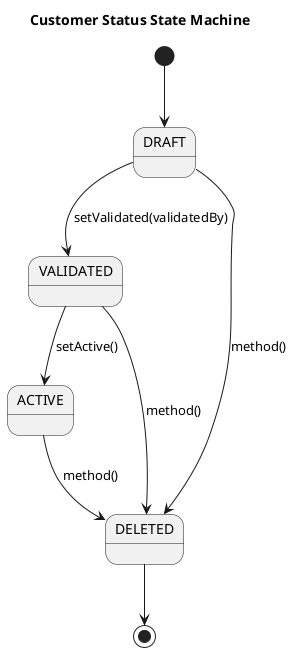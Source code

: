 @startuml
title Customer Status State Machine

[*] --> DRAFT

DRAFT --> VALIDATED : setValidated(validatedBy)
VALIDATED --> ACTIVE : setActive()
VALIDATED --> DELETED : method()
ACTIVE --> DELETED : method()
DRAFT --> DELETED : method()

DELETED --> [*]

@enduml